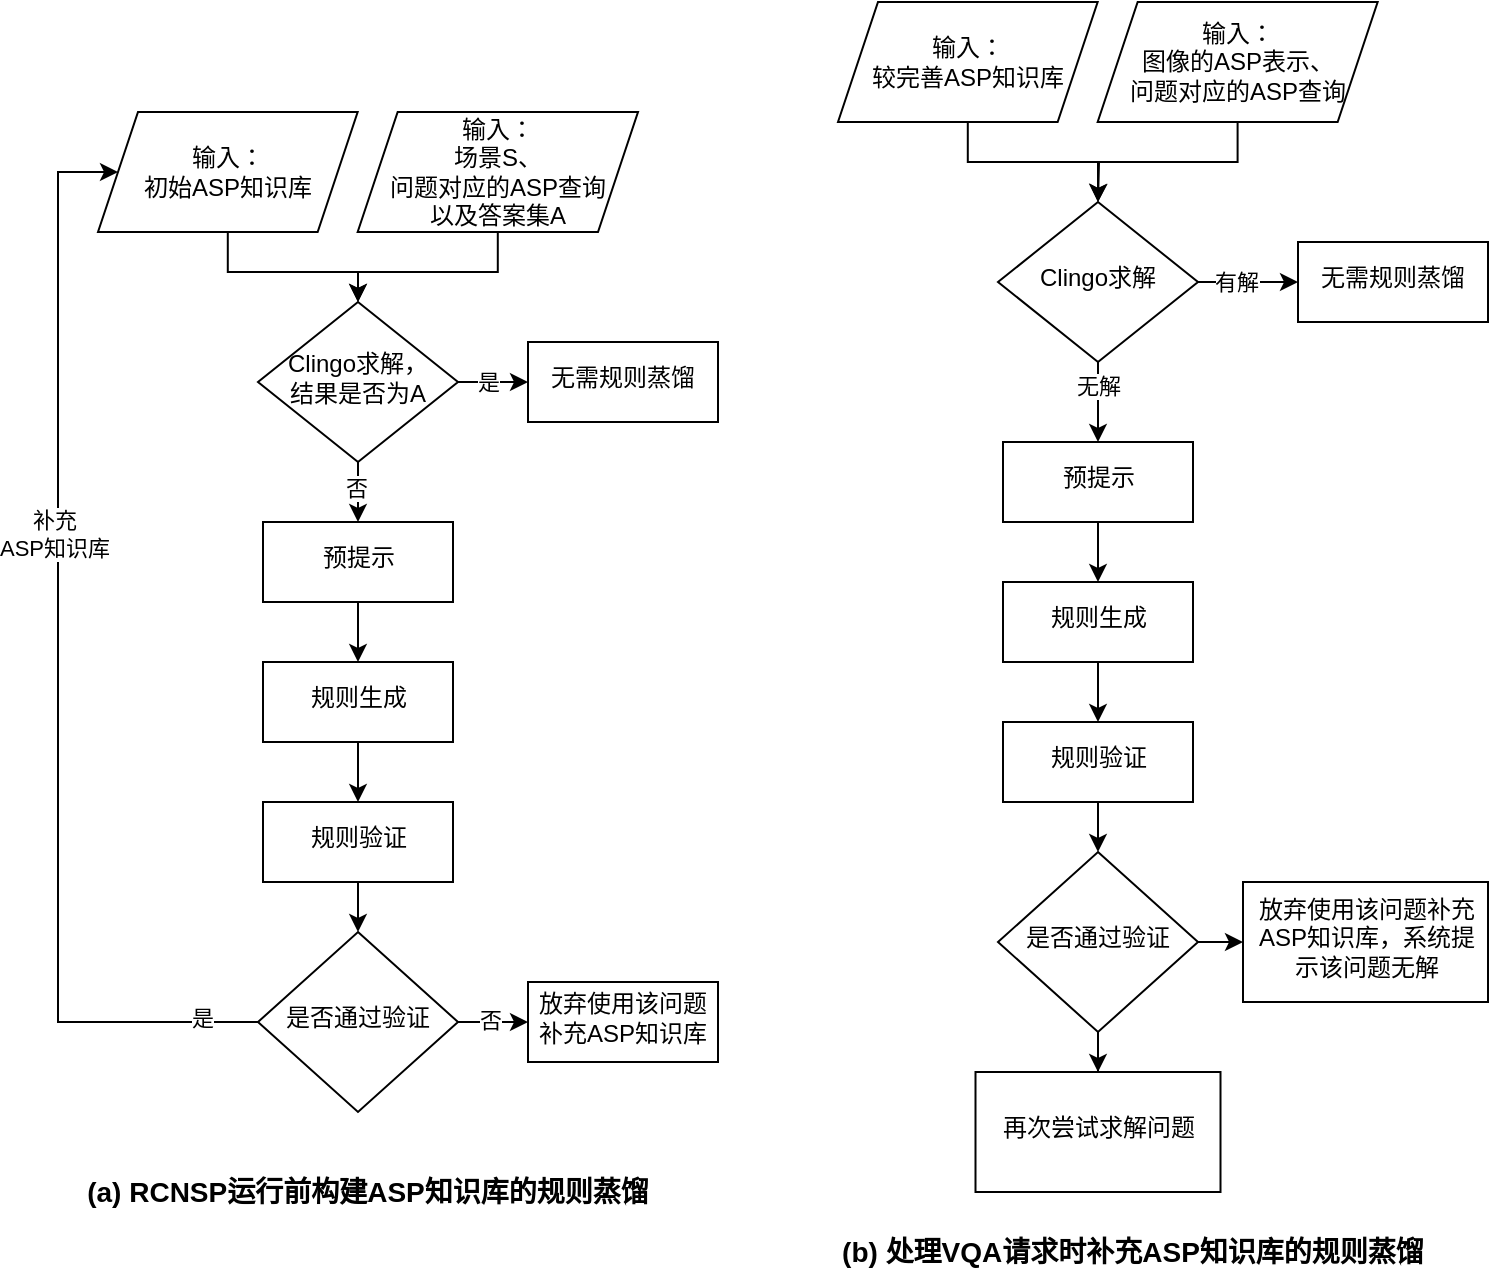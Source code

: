 <mxfile version="26.2.15">
  <diagram id="C5RBs43oDa-KdzZeNtuy" name="Page-1">
    <mxGraphModel dx="1426" dy="841" grid="1" gridSize="10" guides="1" tooltips="1" connect="1" arrows="1" fold="1" page="1" pageScale="1" pageWidth="827" pageHeight="1169" math="0" shadow="0">
      <root>
        <mxCell id="WIyWlLk6GJQsqaUBKTNV-0" />
        <mxCell id="WIyWlLk6GJQsqaUBKTNV-1" parent="WIyWlLk6GJQsqaUBKTNV-0" />
        <mxCell id="yvsMZ8XTT_8ayPJ9uHiO-40" value="" style="edgeStyle=orthogonalEdgeStyle;rounded=0;orthogonalLoop=1;jettySize=auto;html=1;" edge="1" parent="WIyWlLk6GJQsqaUBKTNV-1" source="3Y7T7QKKaqkeLrIic0xn-37" target="yvsMZ8XTT_8ayPJ9uHiO-39">
          <mxGeometry relative="1" as="geometry" />
        </mxCell>
        <mxCell id="yvsMZ8XTT_8ayPJ9uHiO-42" value="有解" style="edgeLabel;html=1;align=center;verticalAlign=middle;resizable=0;points=[];" vertex="1" connectable="0" parent="yvsMZ8XTT_8ayPJ9uHiO-40">
          <mxGeometry x="-0.255" relative="1" as="geometry">
            <mxPoint as="offset" />
          </mxGeometry>
        </mxCell>
        <mxCell id="yvsMZ8XTT_8ayPJ9uHiO-49" style="edgeStyle=orthogonalEdgeStyle;rounded=0;orthogonalLoop=1;jettySize=auto;html=1;entryX=0.5;entryY=0;entryDx=0;entryDy=0;" edge="1" parent="WIyWlLk6GJQsqaUBKTNV-1" source="3Y7T7QKKaqkeLrIic0xn-37" target="yvsMZ8XTT_8ayPJ9uHiO-44">
          <mxGeometry relative="1" as="geometry" />
        </mxCell>
        <mxCell id="yvsMZ8XTT_8ayPJ9uHiO-50" value="无解" style="edgeLabel;html=1;align=center;verticalAlign=middle;resizable=0;points=[];" vertex="1" connectable="0" parent="yvsMZ8XTT_8ayPJ9uHiO-49">
          <mxGeometry x="-0.42" relative="1" as="geometry">
            <mxPoint as="offset" />
          </mxGeometry>
        </mxCell>
        <mxCell id="3Y7T7QKKaqkeLrIic0xn-37" value="Clingo求解" style="rhombus;whiteSpace=wrap;html=1;shadow=0;fontFamily=Helvetica;fontSize=12;align=center;strokeWidth=1;spacing=6;spacingTop=-4;" parent="WIyWlLk6GJQsqaUBKTNV-1" vertex="1">
          <mxGeometry x="520" y="120" width="100" height="80" as="geometry" />
        </mxCell>
        <mxCell id="yvsMZ8XTT_8ayPJ9uHiO-53" style="edgeStyle=orthogonalEdgeStyle;rounded=0;orthogonalLoop=1;jettySize=auto;html=1;entryX=0.5;entryY=0;entryDx=0;entryDy=0;" edge="1" parent="WIyWlLk6GJQsqaUBKTNV-1" source="3Y7T7QKKaqkeLrIic0xn-51" target="yvsMZ8XTT_8ayPJ9uHiO-52">
          <mxGeometry relative="1" as="geometry" />
        </mxCell>
        <mxCell id="yvsMZ8XTT_8ayPJ9uHiO-54" value="" style="edgeStyle=orthogonalEdgeStyle;rounded=0;orthogonalLoop=1;jettySize=auto;html=1;" edge="1" parent="WIyWlLk6GJQsqaUBKTNV-1" source="3Y7T7QKKaqkeLrIic0xn-51" target="yvsMZ8XTT_8ayPJ9uHiO-51">
          <mxGeometry relative="1" as="geometry" />
        </mxCell>
        <mxCell id="3Y7T7QKKaqkeLrIic0xn-51" value="是否通过验证" style="rhombus;whiteSpace=wrap;html=1;shadow=0;fontFamily=Helvetica;fontSize=12;align=center;strokeWidth=1;spacing=6;spacingTop=-4;" parent="WIyWlLk6GJQsqaUBKTNV-1" vertex="1">
          <mxGeometry x="520" y="445" width="100" height="90" as="geometry" />
        </mxCell>
        <mxCell id="yvsMZ8XTT_8ayPJ9uHiO-19" value="" style="edgeStyle=orthogonalEdgeStyle;rounded=0;orthogonalLoop=1;jettySize=auto;html=1;" edge="1" parent="WIyWlLk6GJQsqaUBKTNV-1" source="3Y7T7QKKaqkeLrIic0xn-66" target="yvsMZ8XTT_8ayPJ9uHiO-18">
          <mxGeometry relative="1" as="geometry" />
        </mxCell>
        <mxCell id="yvsMZ8XTT_8ayPJ9uHiO-28" value="是" style="edgeLabel;html=1;align=center;verticalAlign=middle;resizable=0;points=[];" vertex="1" connectable="0" parent="yvsMZ8XTT_8ayPJ9uHiO-19">
          <mxGeometry x="0.447" y="-1" relative="1" as="geometry">
            <mxPoint x="-8" y="-1" as="offset" />
          </mxGeometry>
        </mxCell>
        <mxCell id="yvsMZ8XTT_8ayPJ9uHiO-26" style="edgeStyle=orthogonalEdgeStyle;rounded=0;orthogonalLoop=1;jettySize=auto;html=1;entryX=0.5;entryY=0;entryDx=0;entryDy=0;" edge="1" parent="WIyWlLk6GJQsqaUBKTNV-1" source="3Y7T7QKKaqkeLrIic0xn-66" target="yvsMZ8XTT_8ayPJ9uHiO-20">
          <mxGeometry relative="1" as="geometry" />
        </mxCell>
        <mxCell id="yvsMZ8XTT_8ayPJ9uHiO-27" value="否" style="edgeLabel;html=1;align=center;verticalAlign=middle;resizable=0;points=[];" vertex="1" connectable="0" parent="yvsMZ8XTT_8ayPJ9uHiO-26">
          <mxGeometry x="0.311" y="-1" relative="1" as="geometry">
            <mxPoint as="offset" />
          </mxGeometry>
        </mxCell>
        <mxCell id="3Y7T7QKKaqkeLrIic0xn-66" value="&lt;span style=&quot;background-color: transparent; color: light-dark(rgb(0, 0, 0), rgb(255, 255, 255));&quot;&gt;Clingo求解，&lt;/span&gt;&lt;br&gt;&lt;div&gt;结果是否为A&lt;/div&gt;" style="rhombus;whiteSpace=wrap;html=1;shadow=0;fontFamily=Helvetica;fontSize=12;align=center;strokeWidth=1;spacing=6;spacingTop=-4;" parent="WIyWlLk6GJQsqaUBKTNV-1" vertex="1">
          <mxGeometry x="150" y="170" width="100" height="80" as="geometry" />
        </mxCell>
        <mxCell id="yvsMZ8XTT_8ayPJ9uHiO-30" style="edgeStyle=orthogonalEdgeStyle;rounded=0;orthogonalLoop=1;jettySize=auto;html=1;entryX=0;entryY=0.5;entryDx=0;entryDy=0;" edge="1" parent="WIyWlLk6GJQsqaUBKTNV-1" source="3Y7T7QKKaqkeLrIic0xn-75" target="yvsMZ8XTT_8ayPJ9uHiO-29">
          <mxGeometry relative="1" as="geometry" />
        </mxCell>
        <mxCell id="yvsMZ8XTT_8ayPJ9uHiO-31" value="否" style="edgeLabel;html=1;align=center;verticalAlign=middle;resizable=0;points=[];" vertex="1" connectable="0" parent="yvsMZ8XTT_8ayPJ9uHiO-30">
          <mxGeometry x="0.156" y="1" relative="1" as="geometry">
            <mxPoint as="offset" />
          </mxGeometry>
        </mxCell>
        <mxCell id="yvsMZ8XTT_8ayPJ9uHiO-32" style="edgeStyle=orthogonalEdgeStyle;rounded=0;orthogonalLoop=1;jettySize=auto;html=1;entryX=0;entryY=0.5;entryDx=0;entryDy=0;" edge="1" parent="WIyWlLk6GJQsqaUBKTNV-1" source="3Y7T7QKKaqkeLrIic0xn-75" target="yvsMZ8XTT_8ayPJ9uHiO-1">
          <mxGeometry relative="1" as="geometry">
            <mxPoint x="80" y="90" as="targetPoint" />
            <Array as="points">
              <mxPoint x="50" y="530" />
              <mxPoint x="50" y="105" />
            </Array>
          </mxGeometry>
        </mxCell>
        <mxCell id="yvsMZ8XTT_8ayPJ9uHiO-33" value="是" style="edgeLabel;html=1;align=center;verticalAlign=middle;resizable=0;points=[];" vertex="1" connectable="0" parent="yvsMZ8XTT_8ayPJ9uHiO-32">
          <mxGeometry x="-0.899" y="-2" relative="1" as="geometry">
            <mxPoint as="offset" />
          </mxGeometry>
        </mxCell>
        <mxCell id="yvsMZ8XTT_8ayPJ9uHiO-34" value="补充&lt;br&gt;ASP知识库" style="edgeLabel;html=1;align=center;verticalAlign=middle;resizable=0;points=[];" vertex="1" connectable="0" parent="yvsMZ8XTT_8ayPJ9uHiO-32">
          <mxGeometry x="0.242" y="2" relative="1" as="geometry">
            <mxPoint as="offset" />
          </mxGeometry>
        </mxCell>
        <mxCell id="3Y7T7QKKaqkeLrIic0xn-75" value="是否通过验证" style="rhombus;whiteSpace=wrap;html=1;shadow=0;fontFamily=Helvetica;fontSize=12;align=center;strokeWidth=1;spacing=6;spacingTop=-4;" parent="WIyWlLk6GJQsqaUBKTNV-1" vertex="1">
          <mxGeometry x="150" y="485" width="100" height="90" as="geometry" />
        </mxCell>
        <mxCell id="3Y7T7QKKaqkeLrIic0xn-87" value="&lt;span style=&quot;font-size: 14px;&quot;&gt;&lt;b&gt;(b) 处理VQA请求时补充ASP知识库的规则蒸馏&lt;/b&gt;&lt;/span&gt;" style="text;html=1;align=center;verticalAlign=middle;whiteSpace=wrap;rounded=0;" parent="WIyWlLk6GJQsqaUBKTNV-1" vertex="1">
          <mxGeometry x="440" y="630" width="295" height="30" as="geometry" />
        </mxCell>
        <mxCell id="3Y7T7QKKaqkeLrIic0xn-88" value="&lt;span style=&quot;font-size: 14px;&quot;&gt;&lt;b&gt;(a) RCNSP运行前构建ASP知识库的规则蒸馏&lt;/b&gt;&lt;/span&gt;" style="text;html=1;align=center;verticalAlign=middle;whiteSpace=wrap;rounded=0;" parent="WIyWlLk6GJQsqaUBKTNV-1" vertex="1">
          <mxGeometry x="60" y="600" width="290" height="30" as="geometry" />
        </mxCell>
        <mxCell id="yvsMZ8XTT_8ayPJ9uHiO-9" style="edgeStyle=orthogonalEdgeStyle;rounded=0;orthogonalLoop=1;jettySize=auto;html=1;entryX=0.5;entryY=0;entryDx=0;entryDy=0;" edge="1" parent="WIyWlLk6GJQsqaUBKTNV-1" source="yvsMZ8XTT_8ayPJ9uHiO-0" target="3Y7T7QKKaqkeLrIic0xn-66">
          <mxGeometry relative="1" as="geometry" />
        </mxCell>
        <mxCell id="yvsMZ8XTT_8ayPJ9uHiO-0" value="输入：&lt;br&gt;场景S、&lt;br&gt;问题对应的ASP查询&lt;br&gt;以及答案集A" style="shape=parallelogram;perimeter=parallelogramPerimeter;whiteSpace=wrap;html=1;fixedSize=1;" vertex="1" parent="WIyWlLk6GJQsqaUBKTNV-1">
          <mxGeometry x="199.83" y="75" width="140.17" height="60" as="geometry" />
        </mxCell>
        <mxCell id="yvsMZ8XTT_8ayPJ9uHiO-8" style="edgeStyle=orthogonalEdgeStyle;rounded=0;orthogonalLoop=1;jettySize=auto;html=1;entryX=0.5;entryY=0;entryDx=0;entryDy=0;" edge="1" parent="WIyWlLk6GJQsqaUBKTNV-1" source="yvsMZ8XTT_8ayPJ9uHiO-1" target="3Y7T7QKKaqkeLrIic0xn-66">
          <mxGeometry relative="1" as="geometry" />
        </mxCell>
        <mxCell id="yvsMZ8XTT_8ayPJ9uHiO-1" value="输入：&lt;br&gt;初始ASP知识库" style="shape=parallelogram;perimeter=parallelogramPerimeter;whiteSpace=wrap;html=1;fixedSize=1;" vertex="1" parent="WIyWlLk6GJQsqaUBKTNV-1">
          <mxGeometry x="70" y="75" width="129.83" height="60" as="geometry" />
        </mxCell>
        <mxCell id="yvsMZ8XTT_8ayPJ9uHiO-18" value="无需规则蒸馏" style="whiteSpace=wrap;html=1;shadow=0;strokeWidth=1;spacing=6;spacingTop=-4;" vertex="1" parent="WIyWlLk6GJQsqaUBKTNV-1">
          <mxGeometry x="285" y="190" width="95" height="40" as="geometry" />
        </mxCell>
        <mxCell id="yvsMZ8XTT_8ayPJ9uHiO-24" style="edgeStyle=orthogonalEdgeStyle;rounded=0;orthogonalLoop=1;jettySize=auto;html=1;entryX=0.5;entryY=0;entryDx=0;entryDy=0;" edge="1" parent="WIyWlLk6GJQsqaUBKTNV-1" source="yvsMZ8XTT_8ayPJ9uHiO-20" target="yvsMZ8XTT_8ayPJ9uHiO-21">
          <mxGeometry relative="1" as="geometry" />
        </mxCell>
        <mxCell id="yvsMZ8XTT_8ayPJ9uHiO-20" value="预提示" style="whiteSpace=wrap;html=1;shadow=0;strokeWidth=1;spacing=6;spacingTop=-4;" vertex="1" parent="WIyWlLk6GJQsqaUBKTNV-1">
          <mxGeometry x="152.5" y="280" width="95" height="40" as="geometry" />
        </mxCell>
        <mxCell id="yvsMZ8XTT_8ayPJ9uHiO-25" style="edgeStyle=orthogonalEdgeStyle;rounded=0;orthogonalLoop=1;jettySize=auto;html=1;entryX=0.5;entryY=0;entryDx=0;entryDy=0;" edge="1" parent="WIyWlLk6GJQsqaUBKTNV-1" source="yvsMZ8XTT_8ayPJ9uHiO-21" target="yvsMZ8XTT_8ayPJ9uHiO-22">
          <mxGeometry relative="1" as="geometry" />
        </mxCell>
        <mxCell id="yvsMZ8XTT_8ayPJ9uHiO-21" value="规则生成" style="whiteSpace=wrap;html=1;shadow=0;strokeWidth=1;spacing=6;spacingTop=-4;" vertex="1" parent="WIyWlLk6GJQsqaUBKTNV-1">
          <mxGeometry x="152.5" y="350" width="95" height="40" as="geometry" />
        </mxCell>
        <mxCell id="yvsMZ8XTT_8ayPJ9uHiO-36" value="" style="edgeStyle=orthogonalEdgeStyle;rounded=0;orthogonalLoop=1;jettySize=auto;html=1;" edge="1" parent="WIyWlLk6GJQsqaUBKTNV-1" source="yvsMZ8XTT_8ayPJ9uHiO-22" target="3Y7T7QKKaqkeLrIic0xn-75">
          <mxGeometry relative="1" as="geometry" />
        </mxCell>
        <mxCell id="yvsMZ8XTT_8ayPJ9uHiO-22" value="规则验证" style="whiteSpace=wrap;html=1;shadow=0;strokeWidth=1;spacing=6;spacingTop=-4;" vertex="1" parent="WIyWlLk6GJQsqaUBKTNV-1">
          <mxGeometry x="152.5" y="420" width="95" height="40" as="geometry" />
        </mxCell>
        <mxCell id="yvsMZ8XTT_8ayPJ9uHiO-29" value="放弃使用该问题补充ASP知识库" style="whiteSpace=wrap;html=1;shadow=0;strokeWidth=1;spacing=6;spacingTop=-4;" vertex="1" parent="WIyWlLk6GJQsqaUBKTNV-1">
          <mxGeometry x="285" y="510" width="95" height="40" as="geometry" />
        </mxCell>
        <mxCell id="yvsMZ8XTT_8ayPJ9uHiO-55" style="edgeStyle=orthogonalEdgeStyle;rounded=0;orthogonalLoop=1;jettySize=auto;html=1;entryX=0.5;entryY=0;entryDx=0;entryDy=0;" edge="1" parent="WIyWlLk6GJQsqaUBKTNV-1" source="yvsMZ8XTT_8ayPJ9uHiO-37" target="3Y7T7QKKaqkeLrIic0xn-37">
          <mxGeometry relative="1" as="geometry" />
        </mxCell>
        <mxCell id="yvsMZ8XTT_8ayPJ9uHiO-37" value="输入：&lt;br&gt;较完善ASP知识库" style="shape=parallelogram;perimeter=parallelogramPerimeter;whiteSpace=wrap;html=1;fixedSize=1;" vertex="1" parent="WIyWlLk6GJQsqaUBKTNV-1">
          <mxGeometry x="440" y="20" width="129.83" height="60" as="geometry" />
        </mxCell>
        <mxCell id="yvsMZ8XTT_8ayPJ9uHiO-57" style="edgeStyle=orthogonalEdgeStyle;rounded=0;orthogonalLoop=1;jettySize=auto;html=1;" edge="1" parent="WIyWlLk6GJQsqaUBKTNV-1" source="yvsMZ8XTT_8ayPJ9uHiO-38">
          <mxGeometry relative="1" as="geometry">
            <mxPoint x="570" y="120" as="targetPoint" />
          </mxGeometry>
        </mxCell>
        <mxCell id="yvsMZ8XTT_8ayPJ9uHiO-38" value="输入：&lt;br&gt;图像的ASP表示、&lt;br&gt;问题对应的ASP查询" style="shape=parallelogram;perimeter=parallelogramPerimeter;whiteSpace=wrap;html=1;fixedSize=1;" vertex="1" parent="WIyWlLk6GJQsqaUBKTNV-1">
          <mxGeometry x="569.83" y="20" width="140" height="60" as="geometry" />
        </mxCell>
        <mxCell id="yvsMZ8XTT_8ayPJ9uHiO-39" value="无需规则蒸馏" style="whiteSpace=wrap;html=1;shadow=0;strokeWidth=1;spacing=6;spacingTop=-4;" vertex="1" parent="WIyWlLk6GJQsqaUBKTNV-1">
          <mxGeometry x="670" y="140" width="95" height="40" as="geometry" />
        </mxCell>
        <mxCell id="yvsMZ8XTT_8ayPJ9uHiO-43" style="edgeStyle=orthogonalEdgeStyle;rounded=0;orthogonalLoop=1;jettySize=auto;html=1;entryX=0.5;entryY=0;entryDx=0;entryDy=0;" edge="1" parent="WIyWlLk6GJQsqaUBKTNV-1" source="yvsMZ8XTT_8ayPJ9uHiO-44" target="yvsMZ8XTT_8ayPJ9uHiO-46">
          <mxGeometry relative="1" as="geometry" />
        </mxCell>
        <mxCell id="yvsMZ8XTT_8ayPJ9uHiO-44" value="预提示" style="whiteSpace=wrap;html=1;shadow=0;strokeWidth=1;spacing=6;spacingTop=-4;" vertex="1" parent="WIyWlLk6GJQsqaUBKTNV-1">
          <mxGeometry x="522.5" y="240" width="95" height="40" as="geometry" />
        </mxCell>
        <mxCell id="yvsMZ8XTT_8ayPJ9uHiO-45" style="edgeStyle=orthogonalEdgeStyle;rounded=0;orthogonalLoop=1;jettySize=auto;html=1;entryX=0.5;entryY=0;entryDx=0;entryDy=0;" edge="1" parent="WIyWlLk6GJQsqaUBKTNV-1" source="yvsMZ8XTT_8ayPJ9uHiO-46" target="yvsMZ8XTT_8ayPJ9uHiO-48">
          <mxGeometry relative="1" as="geometry" />
        </mxCell>
        <mxCell id="yvsMZ8XTT_8ayPJ9uHiO-46" value="规则生成" style="whiteSpace=wrap;html=1;shadow=0;strokeWidth=1;spacing=6;spacingTop=-4;" vertex="1" parent="WIyWlLk6GJQsqaUBKTNV-1">
          <mxGeometry x="522.5" y="310" width="95" height="40" as="geometry" />
        </mxCell>
        <mxCell id="yvsMZ8XTT_8ayPJ9uHiO-47" value="" style="edgeStyle=orthogonalEdgeStyle;rounded=0;orthogonalLoop=1;jettySize=auto;html=1;" edge="1" parent="WIyWlLk6GJQsqaUBKTNV-1" source="yvsMZ8XTT_8ayPJ9uHiO-48">
          <mxGeometry relative="1" as="geometry">
            <mxPoint x="570" y="445" as="targetPoint" />
          </mxGeometry>
        </mxCell>
        <mxCell id="yvsMZ8XTT_8ayPJ9uHiO-48" value="规则验证" style="whiteSpace=wrap;html=1;shadow=0;strokeWidth=1;spacing=6;spacingTop=-4;" vertex="1" parent="WIyWlLk6GJQsqaUBKTNV-1">
          <mxGeometry x="522.5" y="380" width="95" height="40" as="geometry" />
        </mxCell>
        <mxCell id="yvsMZ8XTT_8ayPJ9uHiO-51" value="放弃使用该问题补充ASP知识库，系统提示该问题无解" style="whiteSpace=wrap;html=1;shadow=0;strokeWidth=1;spacing=6;spacingTop=-4;" vertex="1" parent="WIyWlLk6GJQsqaUBKTNV-1">
          <mxGeometry x="642.5" y="460" width="122.5" height="60" as="geometry" />
        </mxCell>
        <mxCell id="yvsMZ8XTT_8ayPJ9uHiO-52" value="再次尝试求解问题" style="whiteSpace=wrap;html=1;shadow=0;strokeWidth=1;spacing=6;spacingTop=-4;" vertex="1" parent="WIyWlLk6GJQsqaUBKTNV-1">
          <mxGeometry x="508.75" y="555" width="122.5" height="60" as="geometry" />
        </mxCell>
      </root>
    </mxGraphModel>
  </diagram>
</mxfile>

